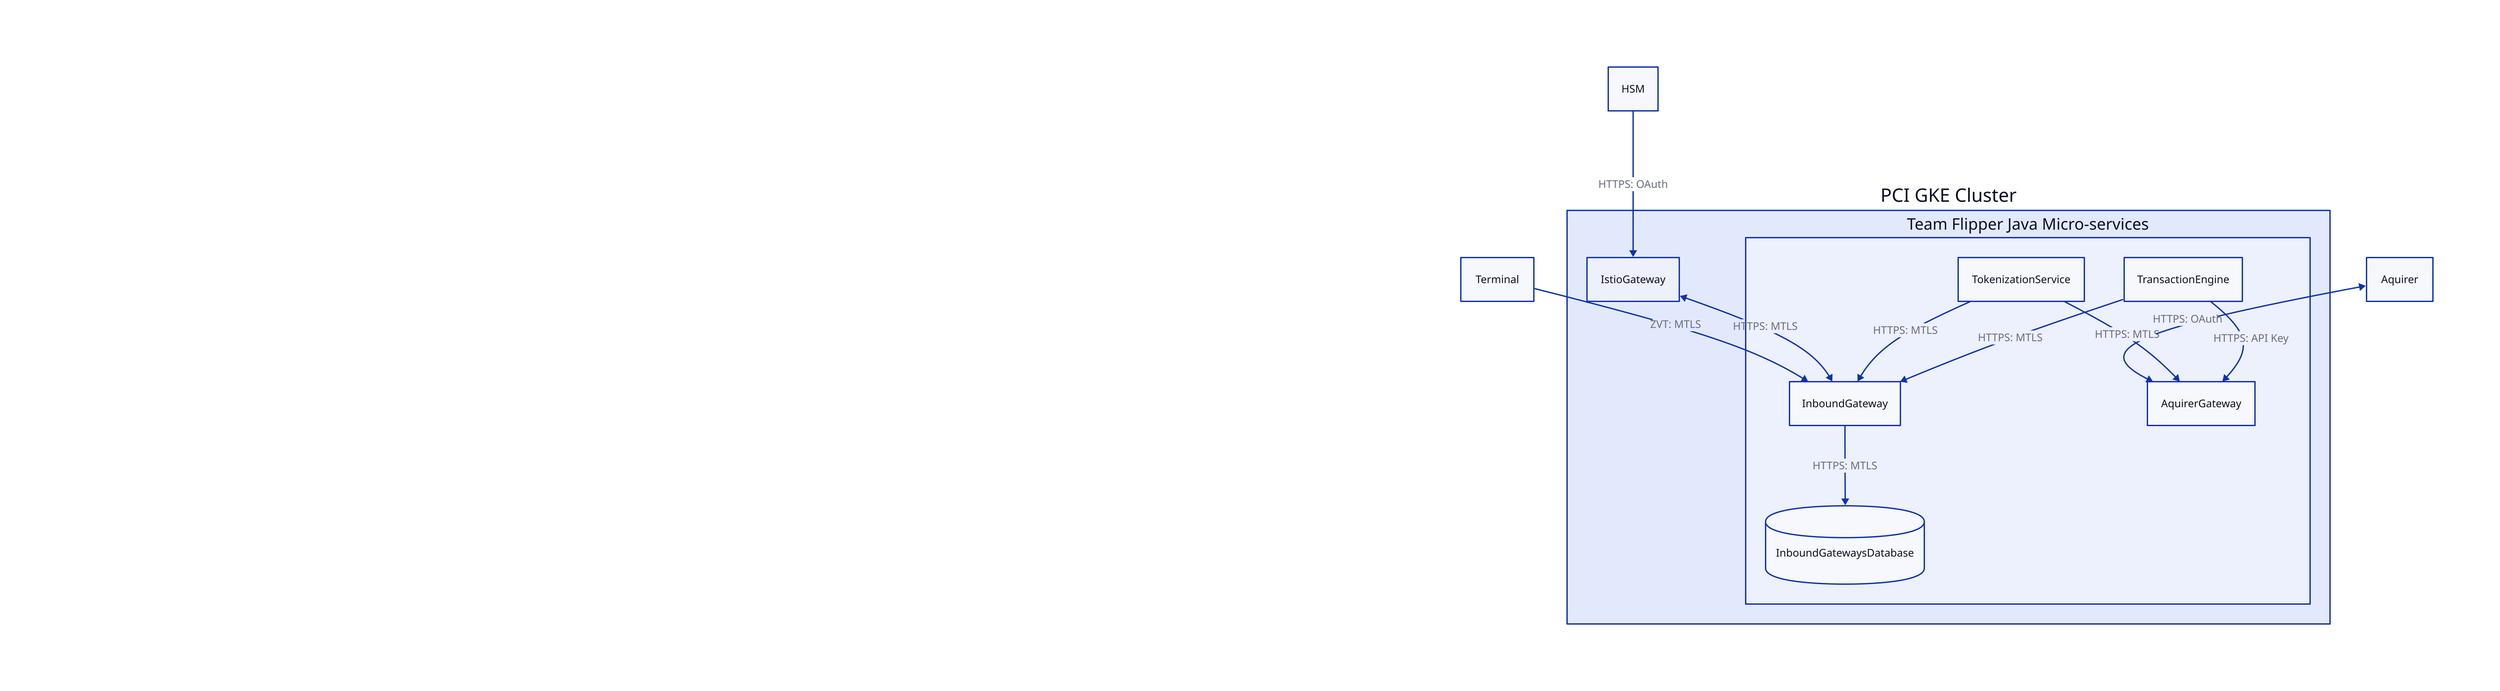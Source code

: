 explanation: |md
  ## Overview
  The following architecutre describes how we perform PIN translations.
  The translation is performed by the HSM which is running in AWS.
  Once a transaction has been performed we can transmit it to the aquirer.
  To do that the HSM translates the sensitive payment credentials with an aquirer provided AES 256 key.

  ## Notes
  All components labeled named with 'Service', are Java Microservices running on OpenJDK.
  We are no responsible for the aquirers' environment so use the value 'customer' here for environment.
  Terminals are Ingenico devices provided by customers.
| {
  near: center-left
}

PCI: "PCI GKE Cluster" {
  Team: "Team Flipper Java Micro-services" {
    InboundGatewaysDatabase.shape: cylinder
    InboundGateway -> InboundGatewaysDatabase: "HTTPS: MTLS"
    TransactionEngine -> AquirerGateway: "HTTPS: API Key"
    TransactionEngine -> InboundGateway: "HTTPS: MTLS"
    TokenizationService -> AquirerGateway: "HTTPS: MTLS"
    TokenizationService -> InboundGateway: "HTTPS: MTLS"
  }
  IstioGateway <-> Team.InboundGateway: "HTTPS: MTLS"
}

Aquirer <-> PCI.Team.AquirerGateway: "HTTPS: OAuth"

HSM -> PCI.IstioGateway: "HTTPS: OAuth"

Terminal -> PCI.Team.InboundGateway: "ZVT: MTLS"
